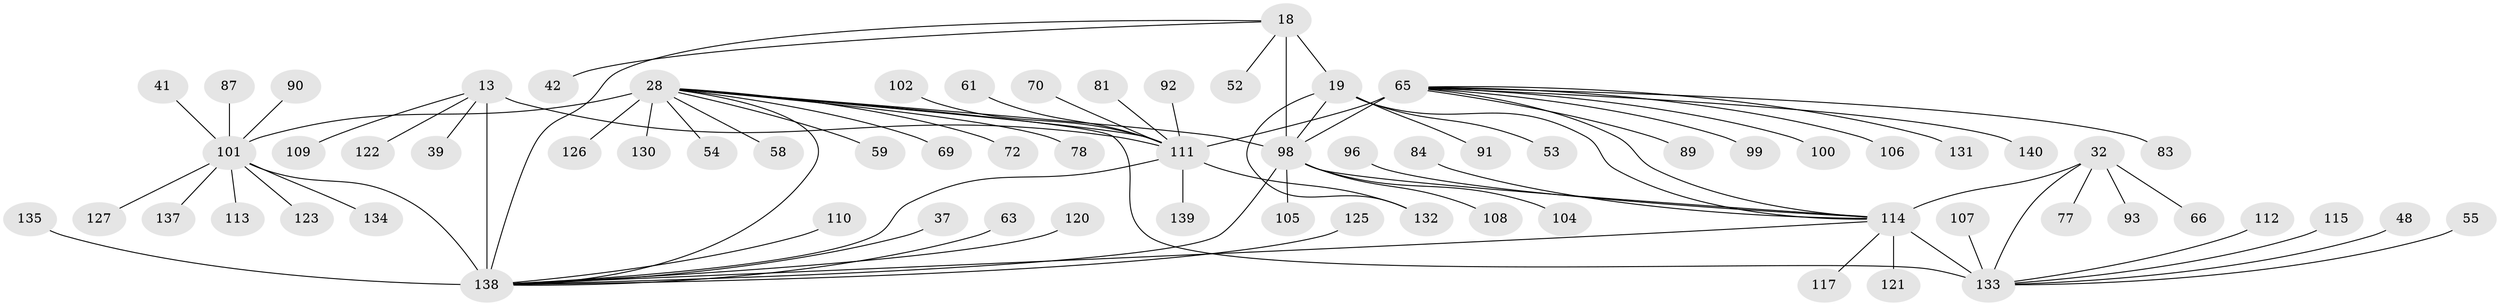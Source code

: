 // original degree distribution, {9: 0.08571428571428572, 8: 0.05, 11: 0.03571428571428571, 10: 0.06428571428571428, 7: 0.007142857142857143, 6: 0.007142857142857143, 4: 0.014285714285714285, 1: 0.5571428571428572, 3: 0.04285714285714286, 2: 0.1357142857142857}
// Generated by graph-tools (version 1.1) at 2025/55/03/09/25 04:55:10]
// undirected, 70 vertices, 82 edges
graph export_dot {
graph [start="1"]
  node [color=gray90,style=filled];
  13 [super="+10"];
  18 [super="+15"];
  19 [super="+16"];
  28 [super="+22+25"];
  32 [super="+30"];
  37;
  39;
  41;
  42;
  48;
  52;
  53;
  54;
  55;
  58;
  59;
  61;
  63;
  65 [super="+7"];
  66 [super="+51"];
  69;
  70;
  72;
  77;
  78;
  81;
  83;
  84;
  87;
  89 [super="+57"];
  90 [super="+60"];
  91;
  92;
  93 [super="+62"];
  96;
  98 [super="+94+21+44+64+73+79+88+97"];
  99;
  100;
  101 [super="+27"];
  102;
  104;
  105;
  106;
  107;
  108;
  109;
  110;
  111 [super="+95+5+2"];
  112;
  113;
  114 [super="+35+82"];
  115 [super="+80"];
  117;
  120;
  121;
  122;
  123;
  125;
  126 [super="+85"];
  127;
  130 [super="+116"];
  131;
  132;
  133 [super="+34+43"];
  134 [super="+56"];
  135;
  137;
  138 [super="+124+136+9+128+129"];
  139;
  140;
  13 -- 39;
  13 -- 122;
  13 -- 138 [weight=12];
  13 -- 109;
  13 -- 111;
  18 -- 19 [weight=4];
  18 -- 52;
  18 -- 42;
  18 -- 98 [weight=6];
  18 -- 138;
  19 -- 53;
  19 -- 132;
  19 -- 114 [weight=2];
  19 -- 91;
  19 -- 98 [weight=6];
  28 -- 69;
  28 -- 72;
  28 -- 78;
  28 -- 54;
  28 -- 58;
  28 -- 59;
  28 -- 111 [weight=2];
  28 -- 138 [weight=2];
  28 -- 126;
  28 -- 130;
  28 -- 98;
  28 -- 133;
  28 -- 101 [weight=12];
  32 -- 77;
  32 -- 66;
  32 -- 93;
  32 -- 114 [weight=6];
  32 -- 133 [weight=4];
  37 -- 138;
  41 -- 101;
  48 -- 133;
  55 -- 133;
  61 -- 111;
  63 -- 138;
  65 -- 98;
  65 -- 99;
  65 -- 131;
  65 -- 100;
  65 -- 106;
  65 -- 140;
  65 -- 111 [weight=12];
  65 -- 114;
  65 -- 83;
  65 -- 89;
  70 -- 111;
  81 -- 111;
  84 -- 114;
  87 -- 101;
  90 -- 101;
  92 -- 111;
  96 -- 114;
  98 -- 114;
  98 -- 104;
  98 -- 105;
  98 -- 138 [weight=2];
  98 -- 108;
  101 -- 134;
  101 -- 137;
  101 -- 138;
  101 -- 113;
  101 -- 123;
  101 -- 127;
  102 -- 111;
  107 -- 133;
  110 -- 138;
  111 -- 132;
  111 -- 138;
  111 -- 139;
  112 -- 133;
  114 -- 138 [weight=2];
  114 -- 117;
  114 -- 121;
  114 -- 133 [weight=6];
  115 -- 133;
  120 -- 138;
  125 -- 138;
  135 -- 138;
}
